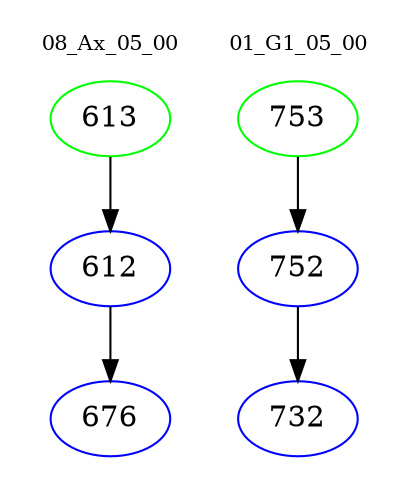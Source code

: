 digraph{
subgraph cluster_0 {
color = white
label = "08_Ax_05_00";
fontsize=10;
T0_613 [label="613", color="green"]
T0_613 -> T0_612 [color="black"]
T0_612 [label="612", color="blue"]
T0_612 -> T0_676 [color="black"]
T0_676 [label="676", color="blue"]
}
subgraph cluster_1 {
color = white
label = "01_G1_05_00";
fontsize=10;
T1_753 [label="753", color="green"]
T1_753 -> T1_752 [color="black"]
T1_752 [label="752", color="blue"]
T1_752 -> T1_732 [color="black"]
T1_732 [label="732", color="blue"]
}
}
